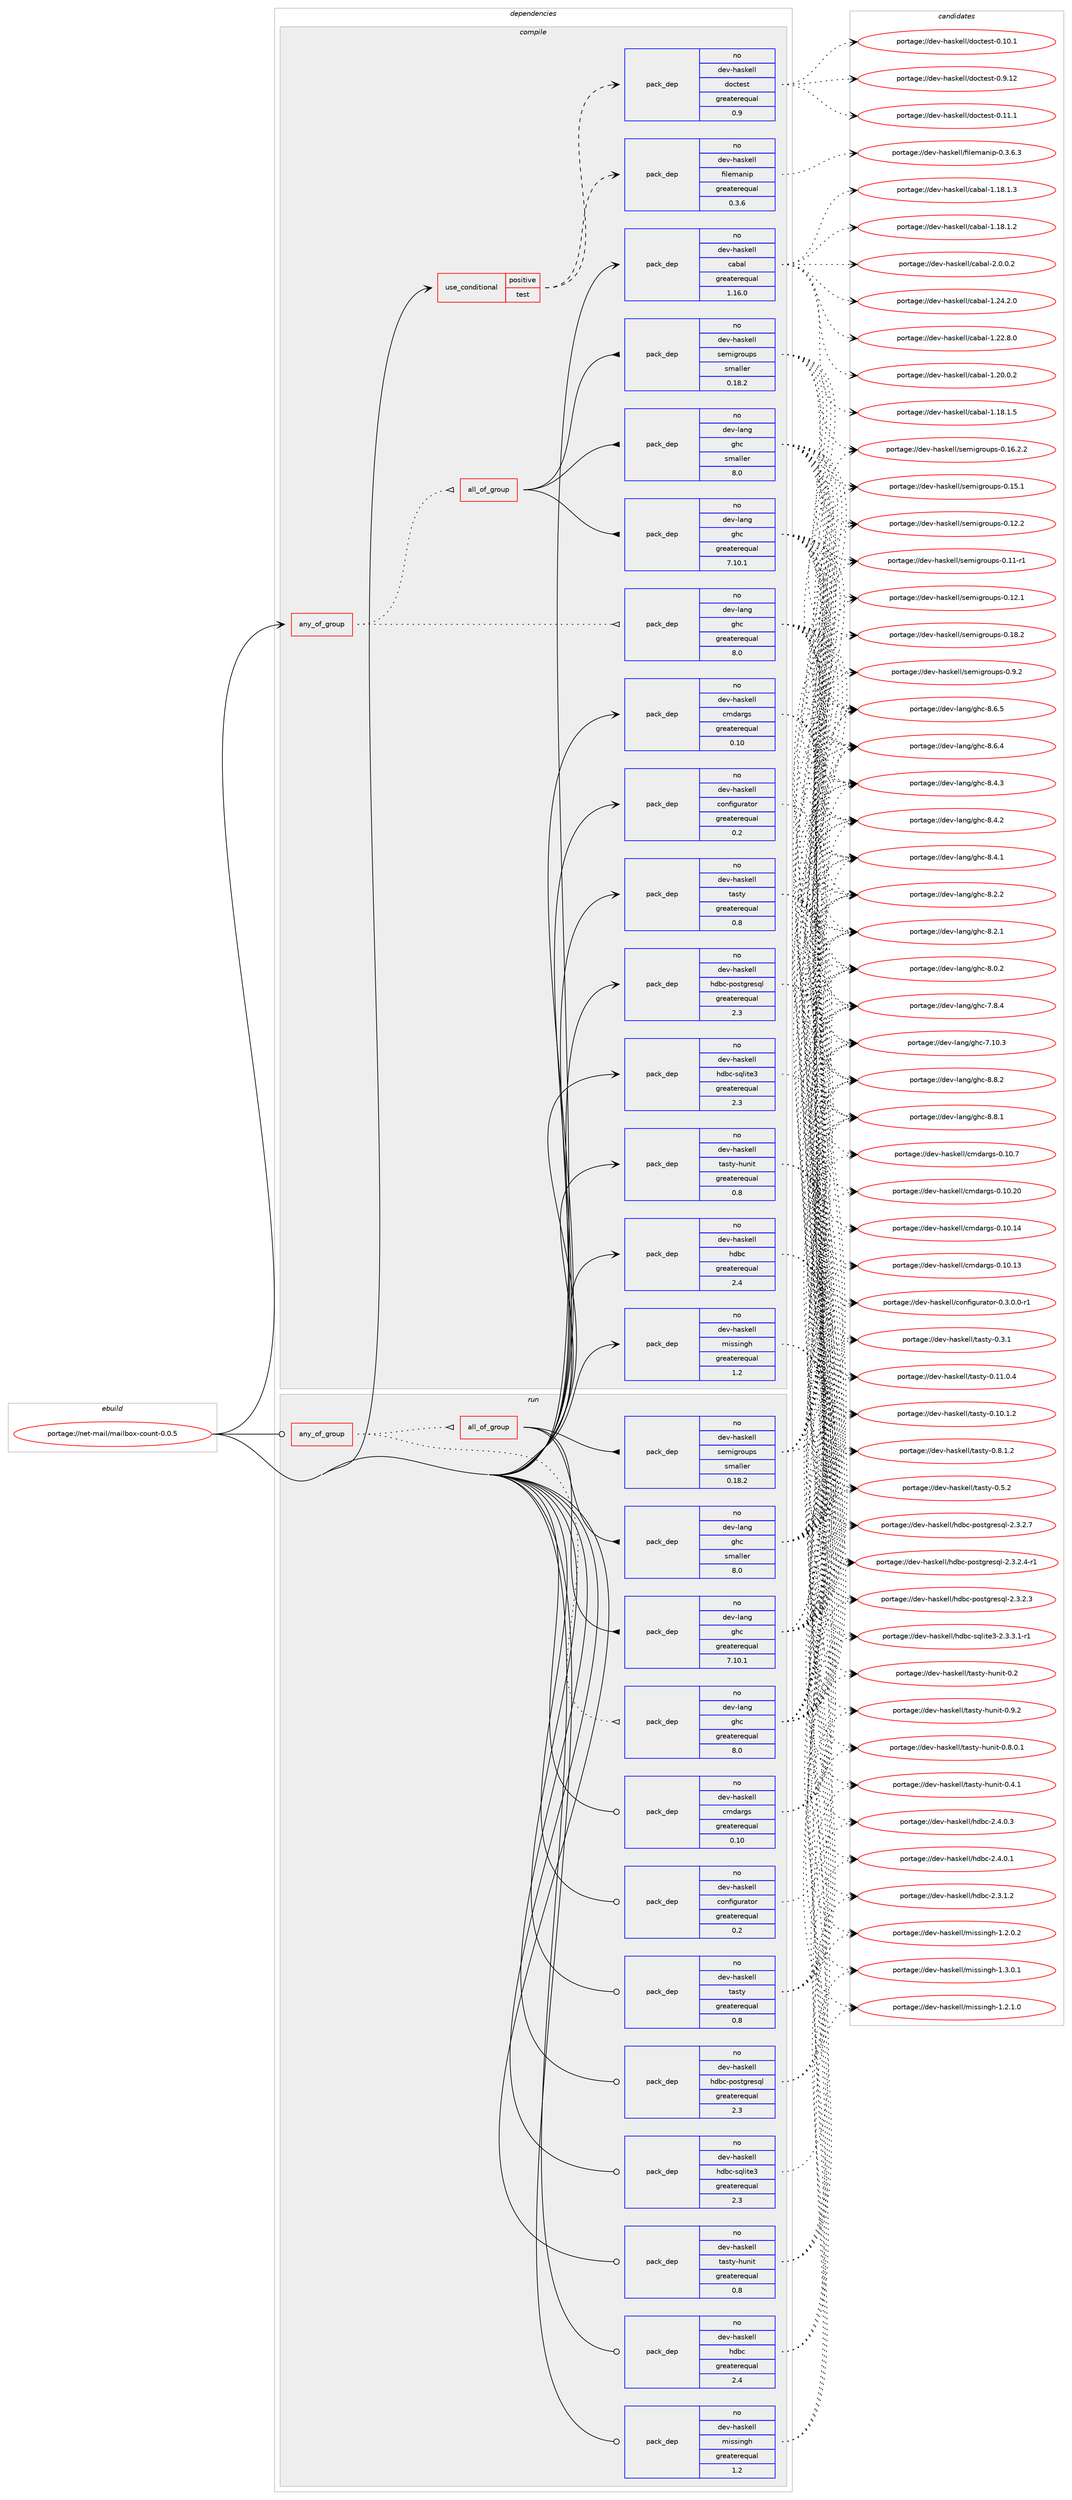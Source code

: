 digraph prolog {

# *************
# Graph options
# *************

newrank=true;
concentrate=true;
compound=true;
graph [rankdir=LR,fontname=Helvetica,fontsize=10,ranksep=1.5];#, ranksep=2.5, nodesep=0.2];
edge  [arrowhead=vee];
node  [fontname=Helvetica,fontsize=10];

# **********
# The ebuild
# **********

subgraph cluster_leftcol {
color=gray;
rank=same;
label=<<i>ebuild</i>>;
id [label="portage://net-mail/mailbox-count-0.0.5", color=red, width=4, href="../net-mail/mailbox-count-0.0.5.svg"];
}

# ****************
# The dependencies
# ****************

subgraph cluster_midcol {
color=gray;
label=<<i>dependencies</i>>;
subgraph cluster_compile {
fillcolor="#eeeeee";
style=filled;
label=<<i>compile</i>>;
subgraph any1525 {
dependency84649 [label=<<TABLE BORDER="0" CELLBORDER="1" CELLSPACING="0" CELLPADDING="4"><TR><TD CELLPADDING="10">any_of_group</TD></TR></TABLE>>, shape=none, color=red];subgraph pack64982 {
dependency84650 [label=<<TABLE BORDER="0" CELLBORDER="1" CELLSPACING="0" CELLPADDING="4" WIDTH="220"><TR><TD ROWSPAN="6" CELLPADDING="30">pack_dep</TD></TR><TR><TD WIDTH="110">no</TD></TR><TR><TD>dev-lang</TD></TR><TR><TD>ghc</TD></TR><TR><TD>greaterequal</TD></TR><TR><TD>8.0</TD></TR></TABLE>>, shape=none, color=blue];
}
dependency84649:e -> dependency84650:w [weight=20,style="dotted",arrowhead="oinv"];
subgraph all76 {
dependency84651 [label=<<TABLE BORDER="0" CELLBORDER="1" CELLSPACING="0" CELLPADDING="4"><TR><TD CELLPADDING="10">all_of_group</TD></TR></TABLE>>, shape=none, color=red];subgraph pack64983 {
dependency84652 [label=<<TABLE BORDER="0" CELLBORDER="1" CELLSPACING="0" CELLPADDING="4" WIDTH="220"><TR><TD ROWSPAN="6" CELLPADDING="30">pack_dep</TD></TR><TR><TD WIDTH="110">no</TD></TR><TR><TD>dev-lang</TD></TR><TR><TD>ghc</TD></TR><TR><TD>greaterequal</TD></TR><TR><TD>7.10.1</TD></TR></TABLE>>, shape=none, color=blue];
}
dependency84651:e -> dependency84652:w [weight=20,style="solid",arrowhead="inv"];
subgraph pack64984 {
dependency84653 [label=<<TABLE BORDER="0" CELLBORDER="1" CELLSPACING="0" CELLPADDING="4" WIDTH="220"><TR><TD ROWSPAN="6" CELLPADDING="30">pack_dep</TD></TR><TR><TD WIDTH="110">no</TD></TR><TR><TD>dev-lang</TD></TR><TR><TD>ghc</TD></TR><TR><TD>smaller</TD></TR><TR><TD>8.0</TD></TR></TABLE>>, shape=none, color=blue];
}
dependency84651:e -> dependency84653:w [weight=20,style="solid",arrowhead="inv"];
subgraph pack64985 {
dependency84654 [label=<<TABLE BORDER="0" CELLBORDER="1" CELLSPACING="0" CELLPADDING="4" WIDTH="220"><TR><TD ROWSPAN="6" CELLPADDING="30">pack_dep</TD></TR><TR><TD WIDTH="110">no</TD></TR><TR><TD>dev-haskell</TD></TR><TR><TD>semigroups</TD></TR><TR><TD>smaller</TD></TR><TR><TD>0.18.2</TD></TR></TABLE>>, shape=none, color=blue];
}
dependency84651:e -> dependency84654:w [weight=20,style="solid",arrowhead="inv"];
}
dependency84649:e -> dependency84651:w [weight=20,style="dotted",arrowhead="oinv"];
}
id:e -> dependency84649:w [weight=20,style="solid",arrowhead="vee"];
subgraph cond18069 {
dependency84655 [label=<<TABLE BORDER="0" CELLBORDER="1" CELLSPACING="0" CELLPADDING="4"><TR><TD ROWSPAN="3" CELLPADDING="10">use_conditional</TD></TR><TR><TD>positive</TD></TR><TR><TD>test</TD></TR></TABLE>>, shape=none, color=red];
subgraph pack64986 {
dependency84656 [label=<<TABLE BORDER="0" CELLBORDER="1" CELLSPACING="0" CELLPADDING="4" WIDTH="220"><TR><TD ROWSPAN="6" CELLPADDING="30">pack_dep</TD></TR><TR><TD WIDTH="110">no</TD></TR><TR><TD>dev-haskell</TD></TR><TR><TD>doctest</TD></TR><TR><TD>greaterequal</TD></TR><TR><TD>0.9</TD></TR></TABLE>>, shape=none, color=blue];
}
dependency84655:e -> dependency84656:w [weight=20,style="dashed",arrowhead="vee"];
subgraph pack64987 {
dependency84657 [label=<<TABLE BORDER="0" CELLBORDER="1" CELLSPACING="0" CELLPADDING="4" WIDTH="220"><TR><TD ROWSPAN="6" CELLPADDING="30">pack_dep</TD></TR><TR><TD WIDTH="110">no</TD></TR><TR><TD>dev-haskell</TD></TR><TR><TD>filemanip</TD></TR><TR><TD>greaterequal</TD></TR><TR><TD>0.3.6</TD></TR></TABLE>>, shape=none, color=blue];
}
dependency84655:e -> dependency84657:w [weight=20,style="dashed",arrowhead="vee"];
}
id:e -> dependency84655:w [weight=20,style="solid",arrowhead="vee"];
subgraph pack64988 {
dependency84658 [label=<<TABLE BORDER="0" CELLBORDER="1" CELLSPACING="0" CELLPADDING="4" WIDTH="220"><TR><TD ROWSPAN="6" CELLPADDING="30">pack_dep</TD></TR><TR><TD WIDTH="110">no</TD></TR><TR><TD>dev-haskell</TD></TR><TR><TD>cabal</TD></TR><TR><TD>greaterequal</TD></TR><TR><TD>1.16.0</TD></TR></TABLE>>, shape=none, color=blue];
}
id:e -> dependency84658:w [weight=20,style="solid",arrowhead="vee"];
subgraph pack64989 {
dependency84659 [label=<<TABLE BORDER="0" CELLBORDER="1" CELLSPACING="0" CELLPADDING="4" WIDTH="220"><TR><TD ROWSPAN="6" CELLPADDING="30">pack_dep</TD></TR><TR><TD WIDTH="110">no</TD></TR><TR><TD>dev-haskell</TD></TR><TR><TD>cmdargs</TD></TR><TR><TD>greaterequal</TD></TR><TR><TD>0.10</TD></TR></TABLE>>, shape=none, color=blue];
}
id:e -> dependency84659:w [weight=20,style="solid",arrowhead="vee"];
subgraph pack64990 {
dependency84660 [label=<<TABLE BORDER="0" CELLBORDER="1" CELLSPACING="0" CELLPADDING="4" WIDTH="220"><TR><TD ROWSPAN="6" CELLPADDING="30">pack_dep</TD></TR><TR><TD WIDTH="110">no</TD></TR><TR><TD>dev-haskell</TD></TR><TR><TD>configurator</TD></TR><TR><TD>greaterequal</TD></TR><TR><TD>0.2</TD></TR></TABLE>>, shape=none, color=blue];
}
id:e -> dependency84660:w [weight=20,style="solid",arrowhead="vee"];
subgraph pack64991 {
dependency84661 [label=<<TABLE BORDER="0" CELLBORDER="1" CELLSPACING="0" CELLPADDING="4" WIDTH="220"><TR><TD ROWSPAN="6" CELLPADDING="30">pack_dep</TD></TR><TR><TD WIDTH="110">no</TD></TR><TR><TD>dev-haskell</TD></TR><TR><TD>hdbc</TD></TR><TR><TD>greaterequal</TD></TR><TR><TD>2.4</TD></TR></TABLE>>, shape=none, color=blue];
}
id:e -> dependency84661:w [weight=20,style="solid",arrowhead="vee"];
subgraph pack64992 {
dependency84662 [label=<<TABLE BORDER="0" CELLBORDER="1" CELLSPACING="0" CELLPADDING="4" WIDTH="220"><TR><TD ROWSPAN="6" CELLPADDING="30">pack_dep</TD></TR><TR><TD WIDTH="110">no</TD></TR><TR><TD>dev-haskell</TD></TR><TR><TD>hdbc-postgresql</TD></TR><TR><TD>greaterequal</TD></TR><TR><TD>2.3</TD></TR></TABLE>>, shape=none, color=blue];
}
id:e -> dependency84662:w [weight=20,style="solid",arrowhead="vee"];
subgraph pack64993 {
dependency84663 [label=<<TABLE BORDER="0" CELLBORDER="1" CELLSPACING="0" CELLPADDING="4" WIDTH="220"><TR><TD ROWSPAN="6" CELLPADDING="30">pack_dep</TD></TR><TR><TD WIDTH="110">no</TD></TR><TR><TD>dev-haskell</TD></TR><TR><TD>hdbc-sqlite3</TD></TR><TR><TD>greaterequal</TD></TR><TR><TD>2.3</TD></TR></TABLE>>, shape=none, color=blue];
}
id:e -> dependency84663:w [weight=20,style="solid",arrowhead="vee"];
subgraph pack64994 {
dependency84664 [label=<<TABLE BORDER="0" CELLBORDER="1" CELLSPACING="0" CELLPADDING="4" WIDTH="220"><TR><TD ROWSPAN="6" CELLPADDING="30">pack_dep</TD></TR><TR><TD WIDTH="110">no</TD></TR><TR><TD>dev-haskell</TD></TR><TR><TD>missingh</TD></TR><TR><TD>greaterequal</TD></TR><TR><TD>1.2</TD></TR></TABLE>>, shape=none, color=blue];
}
id:e -> dependency84664:w [weight=20,style="solid",arrowhead="vee"];
subgraph pack64995 {
dependency84665 [label=<<TABLE BORDER="0" CELLBORDER="1" CELLSPACING="0" CELLPADDING="4" WIDTH="220"><TR><TD ROWSPAN="6" CELLPADDING="30">pack_dep</TD></TR><TR><TD WIDTH="110">no</TD></TR><TR><TD>dev-haskell</TD></TR><TR><TD>tasty</TD></TR><TR><TD>greaterequal</TD></TR><TR><TD>0.8</TD></TR></TABLE>>, shape=none, color=blue];
}
id:e -> dependency84665:w [weight=20,style="solid",arrowhead="vee"];
subgraph pack64996 {
dependency84666 [label=<<TABLE BORDER="0" CELLBORDER="1" CELLSPACING="0" CELLPADDING="4" WIDTH="220"><TR><TD ROWSPAN="6" CELLPADDING="30">pack_dep</TD></TR><TR><TD WIDTH="110">no</TD></TR><TR><TD>dev-haskell</TD></TR><TR><TD>tasty-hunit</TD></TR><TR><TD>greaterequal</TD></TR><TR><TD>0.8</TD></TR></TABLE>>, shape=none, color=blue];
}
id:e -> dependency84666:w [weight=20,style="solid",arrowhead="vee"];
}
subgraph cluster_compileandrun {
fillcolor="#eeeeee";
style=filled;
label=<<i>compile and run</i>>;
}
subgraph cluster_run {
fillcolor="#eeeeee";
style=filled;
label=<<i>run</i>>;
subgraph any1526 {
dependency84667 [label=<<TABLE BORDER="0" CELLBORDER="1" CELLSPACING="0" CELLPADDING="4"><TR><TD CELLPADDING="10">any_of_group</TD></TR></TABLE>>, shape=none, color=red];subgraph pack64997 {
dependency84668 [label=<<TABLE BORDER="0" CELLBORDER="1" CELLSPACING="0" CELLPADDING="4" WIDTH="220"><TR><TD ROWSPAN="6" CELLPADDING="30">pack_dep</TD></TR><TR><TD WIDTH="110">no</TD></TR><TR><TD>dev-lang</TD></TR><TR><TD>ghc</TD></TR><TR><TD>greaterequal</TD></TR><TR><TD>8.0</TD></TR></TABLE>>, shape=none, color=blue];
}
dependency84667:e -> dependency84668:w [weight=20,style="dotted",arrowhead="oinv"];
subgraph all77 {
dependency84669 [label=<<TABLE BORDER="0" CELLBORDER="1" CELLSPACING="0" CELLPADDING="4"><TR><TD CELLPADDING="10">all_of_group</TD></TR></TABLE>>, shape=none, color=red];subgraph pack64998 {
dependency84670 [label=<<TABLE BORDER="0" CELLBORDER="1" CELLSPACING="0" CELLPADDING="4" WIDTH="220"><TR><TD ROWSPAN="6" CELLPADDING="30">pack_dep</TD></TR><TR><TD WIDTH="110">no</TD></TR><TR><TD>dev-lang</TD></TR><TR><TD>ghc</TD></TR><TR><TD>greaterequal</TD></TR><TR><TD>7.10.1</TD></TR></TABLE>>, shape=none, color=blue];
}
dependency84669:e -> dependency84670:w [weight=20,style="solid",arrowhead="inv"];
subgraph pack64999 {
dependency84671 [label=<<TABLE BORDER="0" CELLBORDER="1" CELLSPACING="0" CELLPADDING="4" WIDTH="220"><TR><TD ROWSPAN="6" CELLPADDING="30">pack_dep</TD></TR><TR><TD WIDTH="110">no</TD></TR><TR><TD>dev-lang</TD></TR><TR><TD>ghc</TD></TR><TR><TD>smaller</TD></TR><TR><TD>8.0</TD></TR></TABLE>>, shape=none, color=blue];
}
dependency84669:e -> dependency84671:w [weight=20,style="solid",arrowhead="inv"];
subgraph pack65000 {
dependency84672 [label=<<TABLE BORDER="0" CELLBORDER="1" CELLSPACING="0" CELLPADDING="4" WIDTH="220"><TR><TD ROWSPAN="6" CELLPADDING="30">pack_dep</TD></TR><TR><TD WIDTH="110">no</TD></TR><TR><TD>dev-haskell</TD></TR><TR><TD>semigroups</TD></TR><TR><TD>smaller</TD></TR><TR><TD>0.18.2</TD></TR></TABLE>>, shape=none, color=blue];
}
dependency84669:e -> dependency84672:w [weight=20,style="solid",arrowhead="inv"];
}
dependency84667:e -> dependency84669:w [weight=20,style="dotted",arrowhead="oinv"];
}
id:e -> dependency84667:w [weight=20,style="solid",arrowhead="odot"];
subgraph pack65001 {
dependency84673 [label=<<TABLE BORDER="0" CELLBORDER="1" CELLSPACING="0" CELLPADDING="4" WIDTH="220"><TR><TD ROWSPAN="6" CELLPADDING="30">pack_dep</TD></TR><TR><TD WIDTH="110">no</TD></TR><TR><TD>dev-haskell</TD></TR><TR><TD>cmdargs</TD></TR><TR><TD>greaterequal</TD></TR><TR><TD>0.10</TD></TR></TABLE>>, shape=none, color=blue];
}
id:e -> dependency84673:w [weight=20,style="solid",arrowhead="odot"];
subgraph pack65002 {
dependency84674 [label=<<TABLE BORDER="0" CELLBORDER="1" CELLSPACING="0" CELLPADDING="4" WIDTH="220"><TR><TD ROWSPAN="6" CELLPADDING="30">pack_dep</TD></TR><TR><TD WIDTH="110">no</TD></TR><TR><TD>dev-haskell</TD></TR><TR><TD>configurator</TD></TR><TR><TD>greaterequal</TD></TR><TR><TD>0.2</TD></TR></TABLE>>, shape=none, color=blue];
}
id:e -> dependency84674:w [weight=20,style="solid",arrowhead="odot"];
subgraph pack65003 {
dependency84675 [label=<<TABLE BORDER="0" CELLBORDER="1" CELLSPACING="0" CELLPADDING="4" WIDTH="220"><TR><TD ROWSPAN="6" CELLPADDING="30">pack_dep</TD></TR><TR><TD WIDTH="110">no</TD></TR><TR><TD>dev-haskell</TD></TR><TR><TD>hdbc</TD></TR><TR><TD>greaterequal</TD></TR><TR><TD>2.4</TD></TR></TABLE>>, shape=none, color=blue];
}
id:e -> dependency84675:w [weight=20,style="solid",arrowhead="odot"];
subgraph pack65004 {
dependency84676 [label=<<TABLE BORDER="0" CELLBORDER="1" CELLSPACING="0" CELLPADDING="4" WIDTH="220"><TR><TD ROWSPAN="6" CELLPADDING="30">pack_dep</TD></TR><TR><TD WIDTH="110">no</TD></TR><TR><TD>dev-haskell</TD></TR><TR><TD>hdbc-postgresql</TD></TR><TR><TD>greaterequal</TD></TR><TR><TD>2.3</TD></TR></TABLE>>, shape=none, color=blue];
}
id:e -> dependency84676:w [weight=20,style="solid",arrowhead="odot"];
subgraph pack65005 {
dependency84677 [label=<<TABLE BORDER="0" CELLBORDER="1" CELLSPACING="0" CELLPADDING="4" WIDTH="220"><TR><TD ROWSPAN="6" CELLPADDING="30">pack_dep</TD></TR><TR><TD WIDTH="110">no</TD></TR><TR><TD>dev-haskell</TD></TR><TR><TD>hdbc-sqlite3</TD></TR><TR><TD>greaterequal</TD></TR><TR><TD>2.3</TD></TR></TABLE>>, shape=none, color=blue];
}
id:e -> dependency84677:w [weight=20,style="solid",arrowhead="odot"];
subgraph pack65006 {
dependency84678 [label=<<TABLE BORDER="0" CELLBORDER="1" CELLSPACING="0" CELLPADDING="4" WIDTH="220"><TR><TD ROWSPAN="6" CELLPADDING="30">pack_dep</TD></TR><TR><TD WIDTH="110">no</TD></TR><TR><TD>dev-haskell</TD></TR><TR><TD>missingh</TD></TR><TR><TD>greaterequal</TD></TR><TR><TD>1.2</TD></TR></TABLE>>, shape=none, color=blue];
}
id:e -> dependency84678:w [weight=20,style="solid",arrowhead="odot"];
subgraph pack65007 {
dependency84679 [label=<<TABLE BORDER="0" CELLBORDER="1" CELLSPACING="0" CELLPADDING="4" WIDTH="220"><TR><TD ROWSPAN="6" CELLPADDING="30">pack_dep</TD></TR><TR><TD WIDTH="110">no</TD></TR><TR><TD>dev-haskell</TD></TR><TR><TD>tasty</TD></TR><TR><TD>greaterequal</TD></TR><TR><TD>0.8</TD></TR></TABLE>>, shape=none, color=blue];
}
id:e -> dependency84679:w [weight=20,style="solid",arrowhead="odot"];
subgraph pack65008 {
dependency84680 [label=<<TABLE BORDER="0" CELLBORDER="1" CELLSPACING="0" CELLPADDING="4" WIDTH="220"><TR><TD ROWSPAN="6" CELLPADDING="30">pack_dep</TD></TR><TR><TD WIDTH="110">no</TD></TR><TR><TD>dev-haskell</TD></TR><TR><TD>tasty-hunit</TD></TR><TR><TD>greaterequal</TD></TR><TR><TD>0.8</TD></TR></TABLE>>, shape=none, color=blue];
}
id:e -> dependency84680:w [weight=20,style="solid",arrowhead="odot"];
}
}

# **************
# The candidates
# **************

subgraph cluster_choices {
rank=same;
color=gray;
label=<<i>candidates</i>>;

subgraph choice64982 {
color=black;
nodesep=1;
choice10010111845108971101034710310499455646564650 [label="portage://dev-lang/ghc-8.8.2", color=red, width=4,href="../dev-lang/ghc-8.8.2.svg"];
choice10010111845108971101034710310499455646564649 [label="portage://dev-lang/ghc-8.8.1", color=red, width=4,href="../dev-lang/ghc-8.8.1.svg"];
choice10010111845108971101034710310499455646544653 [label="portage://dev-lang/ghc-8.6.5", color=red, width=4,href="../dev-lang/ghc-8.6.5.svg"];
choice10010111845108971101034710310499455646544652 [label="portage://dev-lang/ghc-8.6.4", color=red, width=4,href="../dev-lang/ghc-8.6.4.svg"];
choice10010111845108971101034710310499455646524651 [label="portage://dev-lang/ghc-8.4.3", color=red, width=4,href="../dev-lang/ghc-8.4.3.svg"];
choice10010111845108971101034710310499455646524650 [label="portage://dev-lang/ghc-8.4.2", color=red, width=4,href="../dev-lang/ghc-8.4.2.svg"];
choice10010111845108971101034710310499455646524649 [label="portage://dev-lang/ghc-8.4.1", color=red, width=4,href="../dev-lang/ghc-8.4.1.svg"];
choice10010111845108971101034710310499455646504650 [label="portage://dev-lang/ghc-8.2.2", color=red, width=4,href="../dev-lang/ghc-8.2.2.svg"];
choice10010111845108971101034710310499455646504649 [label="portage://dev-lang/ghc-8.2.1", color=red, width=4,href="../dev-lang/ghc-8.2.1.svg"];
choice10010111845108971101034710310499455646484650 [label="portage://dev-lang/ghc-8.0.2", color=red, width=4,href="../dev-lang/ghc-8.0.2.svg"];
choice10010111845108971101034710310499455546564652 [label="portage://dev-lang/ghc-7.8.4", color=red, width=4,href="../dev-lang/ghc-7.8.4.svg"];
choice1001011184510897110103471031049945554649484651 [label="portage://dev-lang/ghc-7.10.3", color=red, width=4,href="../dev-lang/ghc-7.10.3.svg"];
dependency84650:e -> choice10010111845108971101034710310499455646564650:w [style=dotted,weight="100"];
dependency84650:e -> choice10010111845108971101034710310499455646564649:w [style=dotted,weight="100"];
dependency84650:e -> choice10010111845108971101034710310499455646544653:w [style=dotted,weight="100"];
dependency84650:e -> choice10010111845108971101034710310499455646544652:w [style=dotted,weight="100"];
dependency84650:e -> choice10010111845108971101034710310499455646524651:w [style=dotted,weight="100"];
dependency84650:e -> choice10010111845108971101034710310499455646524650:w [style=dotted,weight="100"];
dependency84650:e -> choice10010111845108971101034710310499455646524649:w [style=dotted,weight="100"];
dependency84650:e -> choice10010111845108971101034710310499455646504650:w [style=dotted,weight="100"];
dependency84650:e -> choice10010111845108971101034710310499455646504649:w [style=dotted,weight="100"];
dependency84650:e -> choice10010111845108971101034710310499455646484650:w [style=dotted,weight="100"];
dependency84650:e -> choice10010111845108971101034710310499455546564652:w [style=dotted,weight="100"];
dependency84650:e -> choice1001011184510897110103471031049945554649484651:w [style=dotted,weight="100"];
}
subgraph choice64983 {
color=black;
nodesep=1;
choice10010111845108971101034710310499455646564650 [label="portage://dev-lang/ghc-8.8.2", color=red, width=4,href="../dev-lang/ghc-8.8.2.svg"];
choice10010111845108971101034710310499455646564649 [label="portage://dev-lang/ghc-8.8.1", color=red, width=4,href="../dev-lang/ghc-8.8.1.svg"];
choice10010111845108971101034710310499455646544653 [label="portage://dev-lang/ghc-8.6.5", color=red, width=4,href="../dev-lang/ghc-8.6.5.svg"];
choice10010111845108971101034710310499455646544652 [label="portage://dev-lang/ghc-8.6.4", color=red, width=4,href="../dev-lang/ghc-8.6.4.svg"];
choice10010111845108971101034710310499455646524651 [label="portage://dev-lang/ghc-8.4.3", color=red, width=4,href="../dev-lang/ghc-8.4.3.svg"];
choice10010111845108971101034710310499455646524650 [label="portage://dev-lang/ghc-8.4.2", color=red, width=4,href="../dev-lang/ghc-8.4.2.svg"];
choice10010111845108971101034710310499455646524649 [label="portage://dev-lang/ghc-8.4.1", color=red, width=4,href="../dev-lang/ghc-8.4.1.svg"];
choice10010111845108971101034710310499455646504650 [label="portage://dev-lang/ghc-8.2.2", color=red, width=4,href="../dev-lang/ghc-8.2.2.svg"];
choice10010111845108971101034710310499455646504649 [label="portage://dev-lang/ghc-8.2.1", color=red, width=4,href="../dev-lang/ghc-8.2.1.svg"];
choice10010111845108971101034710310499455646484650 [label="portage://dev-lang/ghc-8.0.2", color=red, width=4,href="../dev-lang/ghc-8.0.2.svg"];
choice10010111845108971101034710310499455546564652 [label="portage://dev-lang/ghc-7.8.4", color=red, width=4,href="../dev-lang/ghc-7.8.4.svg"];
choice1001011184510897110103471031049945554649484651 [label="portage://dev-lang/ghc-7.10.3", color=red, width=4,href="../dev-lang/ghc-7.10.3.svg"];
dependency84652:e -> choice10010111845108971101034710310499455646564650:w [style=dotted,weight="100"];
dependency84652:e -> choice10010111845108971101034710310499455646564649:w [style=dotted,weight="100"];
dependency84652:e -> choice10010111845108971101034710310499455646544653:w [style=dotted,weight="100"];
dependency84652:e -> choice10010111845108971101034710310499455646544652:w [style=dotted,weight="100"];
dependency84652:e -> choice10010111845108971101034710310499455646524651:w [style=dotted,weight="100"];
dependency84652:e -> choice10010111845108971101034710310499455646524650:w [style=dotted,weight="100"];
dependency84652:e -> choice10010111845108971101034710310499455646524649:w [style=dotted,weight="100"];
dependency84652:e -> choice10010111845108971101034710310499455646504650:w [style=dotted,weight="100"];
dependency84652:e -> choice10010111845108971101034710310499455646504649:w [style=dotted,weight="100"];
dependency84652:e -> choice10010111845108971101034710310499455646484650:w [style=dotted,weight="100"];
dependency84652:e -> choice10010111845108971101034710310499455546564652:w [style=dotted,weight="100"];
dependency84652:e -> choice1001011184510897110103471031049945554649484651:w [style=dotted,weight="100"];
}
subgraph choice64984 {
color=black;
nodesep=1;
choice10010111845108971101034710310499455646564650 [label="portage://dev-lang/ghc-8.8.2", color=red, width=4,href="../dev-lang/ghc-8.8.2.svg"];
choice10010111845108971101034710310499455646564649 [label="portage://dev-lang/ghc-8.8.1", color=red, width=4,href="../dev-lang/ghc-8.8.1.svg"];
choice10010111845108971101034710310499455646544653 [label="portage://dev-lang/ghc-8.6.5", color=red, width=4,href="../dev-lang/ghc-8.6.5.svg"];
choice10010111845108971101034710310499455646544652 [label="portage://dev-lang/ghc-8.6.4", color=red, width=4,href="../dev-lang/ghc-8.6.4.svg"];
choice10010111845108971101034710310499455646524651 [label="portage://dev-lang/ghc-8.4.3", color=red, width=4,href="../dev-lang/ghc-8.4.3.svg"];
choice10010111845108971101034710310499455646524650 [label="portage://dev-lang/ghc-8.4.2", color=red, width=4,href="../dev-lang/ghc-8.4.2.svg"];
choice10010111845108971101034710310499455646524649 [label="portage://dev-lang/ghc-8.4.1", color=red, width=4,href="../dev-lang/ghc-8.4.1.svg"];
choice10010111845108971101034710310499455646504650 [label="portage://dev-lang/ghc-8.2.2", color=red, width=4,href="../dev-lang/ghc-8.2.2.svg"];
choice10010111845108971101034710310499455646504649 [label="portage://dev-lang/ghc-8.2.1", color=red, width=4,href="../dev-lang/ghc-8.2.1.svg"];
choice10010111845108971101034710310499455646484650 [label="portage://dev-lang/ghc-8.0.2", color=red, width=4,href="../dev-lang/ghc-8.0.2.svg"];
choice10010111845108971101034710310499455546564652 [label="portage://dev-lang/ghc-7.8.4", color=red, width=4,href="../dev-lang/ghc-7.8.4.svg"];
choice1001011184510897110103471031049945554649484651 [label="portage://dev-lang/ghc-7.10.3", color=red, width=4,href="../dev-lang/ghc-7.10.3.svg"];
dependency84653:e -> choice10010111845108971101034710310499455646564650:w [style=dotted,weight="100"];
dependency84653:e -> choice10010111845108971101034710310499455646564649:w [style=dotted,weight="100"];
dependency84653:e -> choice10010111845108971101034710310499455646544653:w [style=dotted,weight="100"];
dependency84653:e -> choice10010111845108971101034710310499455646544652:w [style=dotted,weight="100"];
dependency84653:e -> choice10010111845108971101034710310499455646524651:w [style=dotted,weight="100"];
dependency84653:e -> choice10010111845108971101034710310499455646524650:w [style=dotted,weight="100"];
dependency84653:e -> choice10010111845108971101034710310499455646524649:w [style=dotted,weight="100"];
dependency84653:e -> choice10010111845108971101034710310499455646504650:w [style=dotted,weight="100"];
dependency84653:e -> choice10010111845108971101034710310499455646504649:w [style=dotted,weight="100"];
dependency84653:e -> choice10010111845108971101034710310499455646484650:w [style=dotted,weight="100"];
dependency84653:e -> choice10010111845108971101034710310499455546564652:w [style=dotted,weight="100"];
dependency84653:e -> choice1001011184510897110103471031049945554649484651:w [style=dotted,weight="100"];
}
subgraph choice64985 {
color=black;
nodesep=1;
choice100101118451049711510710110810847115101109105103114111117112115454846574650 [label="portage://dev-haskell/semigroups-0.9.2", color=red, width=4,href="../dev-haskell/semigroups-0.9.2.svg"];
choice10010111845104971151071011081084711510110910510311411111711211545484649564650 [label="portage://dev-haskell/semigroups-0.18.2", color=red, width=4,href="../dev-haskell/semigroups-0.18.2.svg"];
choice100101118451049711510710110810847115101109105103114111117112115454846495446504650 [label="portage://dev-haskell/semigroups-0.16.2.2", color=red, width=4,href="../dev-haskell/semigroups-0.16.2.2.svg"];
choice10010111845104971151071011081084711510110910510311411111711211545484649534649 [label="portage://dev-haskell/semigroups-0.15.1", color=red, width=4,href="../dev-haskell/semigroups-0.15.1.svg"];
choice10010111845104971151071011081084711510110910510311411111711211545484649504650 [label="portage://dev-haskell/semigroups-0.12.2", color=red, width=4,href="../dev-haskell/semigroups-0.12.2.svg"];
choice10010111845104971151071011081084711510110910510311411111711211545484649504649 [label="portage://dev-haskell/semigroups-0.12.1", color=red, width=4,href="../dev-haskell/semigroups-0.12.1.svg"];
choice10010111845104971151071011081084711510110910510311411111711211545484649494511449 [label="portage://dev-haskell/semigroups-0.11-r1", color=red, width=4,href="../dev-haskell/semigroups-0.11-r1.svg"];
dependency84654:e -> choice100101118451049711510710110810847115101109105103114111117112115454846574650:w [style=dotted,weight="100"];
dependency84654:e -> choice10010111845104971151071011081084711510110910510311411111711211545484649564650:w [style=dotted,weight="100"];
dependency84654:e -> choice100101118451049711510710110810847115101109105103114111117112115454846495446504650:w [style=dotted,weight="100"];
dependency84654:e -> choice10010111845104971151071011081084711510110910510311411111711211545484649534649:w [style=dotted,weight="100"];
dependency84654:e -> choice10010111845104971151071011081084711510110910510311411111711211545484649504650:w [style=dotted,weight="100"];
dependency84654:e -> choice10010111845104971151071011081084711510110910510311411111711211545484649504649:w [style=dotted,weight="100"];
dependency84654:e -> choice10010111845104971151071011081084711510110910510311411111711211545484649494511449:w [style=dotted,weight="100"];
}
subgraph choice64986 {
color=black;
nodesep=1;
choice1001011184510497115107101108108471001119911610111511645484657464950 [label="portage://dev-haskell/doctest-0.9.12", color=red, width=4,href="../dev-haskell/doctest-0.9.12.svg"];
choice1001011184510497115107101108108471001119911610111511645484649494649 [label="portage://dev-haskell/doctest-0.11.1", color=red, width=4,href="../dev-haskell/doctest-0.11.1.svg"];
choice1001011184510497115107101108108471001119911610111511645484649484649 [label="portage://dev-haskell/doctest-0.10.1", color=red, width=4,href="../dev-haskell/doctest-0.10.1.svg"];
dependency84656:e -> choice1001011184510497115107101108108471001119911610111511645484657464950:w [style=dotted,weight="100"];
dependency84656:e -> choice1001011184510497115107101108108471001119911610111511645484649494649:w [style=dotted,weight="100"];
dependency84656:e -> choice1001011184510497115107101108108471001119911610111511645484649484649:w [style=dotted,weight="100"];
}
subgraph choice64987 {
color=black;
nodesep=1;
choice100101118451049711510710110810847102105108101109971101051124548465146544651 [label="portage://dev-haskell/filemanip-0.3.6.3", color=red, width=4,href="../dev-haskell/filemanip-0.3.6.3.svg"];
dependency84657:e -> choice100101118451049711510710110810847102105108101109971101051124548465146544651:w [style=dotted,weight="100"];
}
subgraph choice64988 {
color=black;
nodesep=1;
choice100101118451049711510710110810847999798971084550464846484650 [label="portage://dev-haskell/cabal-2.0.0.2", color=red, width=4,href="../dev-haskell/cabal-2.0.0.2.svg"];
choice10010111845104971151071011081084799979897108454946505246504648 [label="portage://dev-haskell/cabal-1.24.2.0", color=red, width=4,href="../dev-haskell/cabal-1.24.2.0.svg"];
choice10010111845104971151071011081084799979897108454946505046564648 [label="portage://dev-haskell/cabal-1.22.8.0", color=red, width=4,href="../dev-haskell/cabal-1.22.8.0.svg"];
choice10010111845104971151071011081084799979897108454946504846484650 [label="portage://dev-haskell/cabal-1.20.0.2", color=red, width=4,href="../dev-haskell/cabal-1.20.0.2.svg"];
choice10010111845104971151071011081084799979897108454946495646494653 [label="portage://dev-haskell/cabal-1.18.1.5", color=red, width=4,href="../dev-haskell/cabal-1.18.1.5.svg"];
choice10010111845104971151071011081084799979897108454946495646494651 [label="portage://dev-haskell/cabal-1.18.1.3", color=red, width=4,href="../dev-haskell/cabal-1.18.1.3.svg"];
choice10010111845104971151071011081084799979897108454946495646494650 [label="portage://dev-haskell/cabal-1.18.1.2", color=red, width=4,href="../dev-haskell/cabal-1.18.1.2.svg"];
dependency84658:e -> choice100101118451049711510710110810847999798971084550464846484650:w [style=dotted,weight="100"];
dependency84658:e -> choice10010111845104971151071011081084799979897108454946505246504648:w [style=dotted,weight="100"];
dependency84658:e -> choice10010111845104971151071011081084799979897108454946505046564648:w [style=dotted,weight="100"];
dependency84658:e -> choice10010111845104971151071011081084799979897108454946504846484650:w [style=dotted,weight="100"];
dependency84658:e -> choice10010111845104971151071011081084799979897108454946495646494653:w [style=dotted,weight="100"];
dependency84658:e -> choice10010111845104971151071011081084799979897108454946495646494651:w [style=dotted,weight="100"];
dependency84658:e -> choice10010111845104971151071011081084799979897108454946495646494650:w [style=dotted,weight="100"];
}
subgraph choice64989 {
color=black;
nodesep=1;
choice100101118451049711510710110810847991091009711410311545484649484655 [label="portage://dev-haskell/cmdargs-0.10.7", color=red, width=4,href="../dev-haskell/cmdargs-0.10.7.svg"];
choice10010111845104971151071011081084799109100971141031154548464948465048 [label="portage://dev-haskell/cmdargs-0.10.20", color=red, width=4,href="../dev-haskell/cmdargs-0.10.20.svg"];
choice10010111845104971151071011081084799109100971141031154548464948464952 [label="portage://dev-haskell/cmdargs-0.10.14", color=red, width=4,href="../dev-haskell/cmdargs-0.10.14.svg"];
choice10010111845104971151071011081084799109100971141031154548464948464951 [label="portage://dev-haskell/cmdargs-0.10.13", color=red, width=4,href="../dev-haskell/cmdargs-0.10.13.svg"];
dependency84659:e -> choice100101118451049711510710110810847991091009711410311545484649484655:w [style=dotted,weight="100"];
dependency84659:e -> choice10010111845104971151071011081084799109100971141031154548464948465048:w [style=dotted,weight="100"];
dependency84659:e -> choice10010111845104971151071011081084799109100971141031154548464948464952:w [style=dotted,weight="100"];
dependency84659:e -> choice10010111845104971151071011081084799109100971141031154548464948464951:w [style=dotted,weight="100"];
}
subgraph choice64990 {
color=black;
nodesep=1;
choice100101118451049711510710110810847991111101021051031171149711611111445484651464846484511449 [label="portage://dev-haskell/configurator-0.3.0.0-r1", color=red, width=4,href="../dev-haskell/configurator-0.3.0.0-r1.svg"];
dependency84660:e -> choice100101118451049711510710110810847991111101021051031171149711611111445484651464846484511449:w [style=dotted,weight="100"];
}
subgraph choice64991 {
color=black;
nodesep=1;
choice10010111845104971151071011081084710410098994550465246484651 [label="portage://dev-haskell/hdbc-2.4.0.3", color=red, width=4,href="../dev-haskell/hdbc-2.4.0.3.svg"];
choice10010111845104971151071011081084710410098994550465246484649 [label="portage://dev-haskell/hdbc-2.4.0.1", color=red, width=4,href="../dev-haskell/hdbc-2.4.0.1.svg"];
choice10010111845104971151071011081084710410098994550465146494650 [label="portage://dev-haskell/hdbc-2.3.1.2", color=red, width=4,href="../dev-haskell/hdbc-2.3.1.2.svg"];
dependency84661:e -> choice10010111845104971151071011081084710410098994550465246484651:w [style=dotted,weight="100"];
dependency84661:e -> choice10010111845104971151071011081084710410098994550465246484649:w [style=dotted,weight="100"];
dependency84661:e -> choice10010111845104971151071011081084710410098994550465146494650:w [style=dotted,weight="100"];
}
subgraph choice64992 {
color=black;
nodesep=1;
choice1001011184510497115107101108108471041009899451121111151161031141011151131084550465146504655 [label="portage://dev-haskell/hdbc-postgresql-2.3.2.7", color=red, width=4,href="../dev-haskell/hdbc-postgresql-2.3.2.7.svg"];
choice10010111845104971151071011081084710410098994511211111511610311410111511310845504651465046524511449 [label="portage://dev-haskell/hdbc-postgresql-2.3.2.4-r1", color=red, width=4,href="../dev-haskell/hdbc-postgresql-2.3.2.4-r1.svg"];
choice1001011184510497115107101108108471041009899451121111151161031141011151131084550465146504651 [label="portage://dev-haskell/hdbc-postgresql-2.3.2.3", color=red, width=4,href="../dev-haskell/hdbc-postgresql-2.3.2.3.svg"];
dependency84662:e -> choice1001011184510497115107101108108471041009899451121111151161031141011151131084550465146504655:w [style=dotted,weight="100"];
dependency84662:e -> choice10010111845104971151071011081084710410098994511211111511610311410111511310845504651465046524511449:w [style=dotted,weight="100"];
dependency84662:e -> choice1001011184510497115107101108108471041009899451121111151161031141011151131084550465146504651:w [style=dotted,weight="100"];
}
subgraph choice64993 {
color=black;
nodesep=1;
choice1001011184510497115107101108108471041009899451151131081051161015145504651465146494511449 [label="portage://dev-haskell/hdbc-sqlite3-2.3.3.1-r1", color=red, width=4,href="../dev-haskell/hdbc-sqlite3-2.3.3.1-r1.svg"];
dependency84663:e -> choice1001011184510497115107101108108471041009899451151131081051161015145504651465146494511449:w [style=dotted,weight="100"];
}
subgraph choice64994 {
color=black;
nodesep=1;
choice1001011184510497115107101108108471091051151151051101031044549465146484649 [label="portage://dev-haskell/missingh-1.3.0.1", color=red, width=4,href="../dev-haskell/missingh-1.3.0.1.svg"];
choice1001011184510497115107101108108471091051151151051101031044549465046494648 [label="portage://dev-haskell/missingh-1.2.1.0", color=red, width=4,href="../dev-haskell/missingh-1.2.1.0.svg"];
choice1001011184510497115107101108108471091051151151051101031044549465046484650 [label="portage://dev-haskell/missingh-1.2.0.2", color=red, width=4,href="../dev-haskell/missingh-1.2.0.2.svg"];
dependency84664:e -> choice1001011184510497115107101108108471091051151151051101031044549465146484649:w [style=dotted,weight="100"];
dependency84664:e -> choice1001011184510497115107101108108471091051151151051101031044549465046494648:w [style=dotted,weight="100"];
dependency84664:e -> choice1001011184510497115107101108108471091051151151051101031044549465046484650:w [style=dotted,weight="100"];
}
subgraph choice64995 {
color=black;
nodesep=1;
choice100101118451049711510710110810847116971151161214548465646494650 [label="portage://dev-haskell/tasty-0.8.1.2", color=red, width=4,href="../dev-haskell/tasty-0.8.1.2.svg"];
choice10010111845104971151071011081084711697115116121454846534650 [label="portage://dev-haskell/tasty-0.5.2", color=red, width=4,href="../dev-haskell/tasty-0.5.2.svg"];
choice10010111845104971151071011081084711697115116121454846514649 [label="portage://dev-haskell/tasty-0.3.1", color=red, width=4,href="../dev-haskell/tasty-0.3.1.svg"];
choice10010111845104971151071011081084711697115116121454846494946484652 [label="portage://dev-haskell/tasty-0.11.0.4", color=red, width=4,href="../dev-haskell/tasty-0.11.0.4.svg"];
choice10010111845104971151071011081084711697115116121454846494846494650 [label="portage://dev-haskell/tasty-0.10.1.2", color=red, width=4,href="../dev-haskell/tasty-0.10.1.2.svg"];
dependency84665:e -> choice100101118451049711510710110810847116971151161214548465646494650:w [style=dotted,weight="100"];
dependency84665:e -> choice10010111845104971151071011081084711697115116121454846534650:w [style=dotted,weight="100"];
dependency84665:e -> choice10010111845104971151071011081084711697115116121454846514649:w [style=dotted,weight="100"];
dependency84665:e -> choice10010111845104971151071011081084711697115116121454846494946484652:w [style=dotted,weight="100"];
dependency84665:e -> choice10010111845104971151071011081084711697115116121454846494846494650:w [style=dotted,weight="100"];
}
subgraph choice64996 {
color=black;
nodesep=1;
choice1001011184510497115107101108108471169711511612145104117110105116454846574650 [label="portage://dev-haskell/tasty-hunit-0.9.2", color=red, width=4,href="../dev-haskell/tasty-hunit-0.9.2.svg"];
choice10010111845104971151071011081084711697115116121451041171101051164548465646484649 [label="portage://dev-haskell/tasty-hunit-0.8.0.1", color=red, width=4,href="../dev-haskell/tasty-hunit-0.8.0.1.svg"];
choice1001011184510497115107101108108471169711511612145104117110105116454846524649 [label="portage://dev-haskell/tasty-hunit-0.4.1", color=red, width=4,href="../dev-haskell/tasty-hunit-0.4.1.svg"];
choice100101118451049711510710110810847116971151161214510411711010511645484650 [label="portage://dev-haskell/tasty-hunit-0.2", color=red, width=4,href="../dev-haskell/tasty-hunit-0.2.svg"];
dependency84666:e -> choice1001011184510497115107101108108471169711511612145104117110105116454846574650:w [style=dotted,weight="100"];
dependency84666:e -> choice10010111845104971151071011081084711697115116121451041171101051164548465646484649:w [style=dotted,weight="100"];
dependency84666:e -> choice1001011184510497115107101108108471169711511612145104117110105116454846524649:w [style=dotted,weight="100"];
dependency84666:e -> choice100101118451049711510710110810847116971151161214510411711010511645484650:w [style=dotted,weight="100"];
}
subgraph choice64997 {
color=black;
nodesep=1;
choice10010111845108971101034710310499455646564650 [label="portage://dev-lang/ghc-8.8.2", color=red, width=4,href="../dev-lang/ghc-8.8.2.svg"];
choice10010111845108971101034710310499455646564649 [label="portage://dev-lang/ghc-8.8.1", color=red, width=4,href="../dev-lang/ghc-8.8.1.svg"];
choice10010111845108971101034710310499455646544653 [label="portage://dev-lang/ghc-8.6.5", color=red, width=4,href="../dev-lang/ghc-8.6.5.svg"];
choice10010111845108971101034710310499455646544652 [label="portage://dev-lang/ghc-8.6.4", color=red, width=4,href="../dev-lang/ghc-8.6.4.svg"];
choice10010111845108971101034710310499455646524651 [label="portage://dev-lang/ghc-8.4.3", color=red, width=4,href="../dev-lang/ghc-8.4.3.svg"];
choice10010111845108971101034710310499455646524650 [label="portage://dev-lang/ghc-8.4.2", color=red, width=4,href="../dev-lang/ghc-8.4.2.svg"];
choice10010111845108971101034710310499455646524649 [label="portage://dev-lang/ghc-8.4.1", color=red, width=4,href="../dev-lang/ghc-8.4.1.svg"];
choice10010111845108971101034710310499455646504650 [label="portage://dev-lang/ghc-8.2.2", color=red, width=4,href="../dev-lang/ghc-8.2.2.svg"];
choice10010111845108971101034710310499455646504649 [label="portage://dev-lang/ghc-8.2.1", color=red, width=4,href="../dev-lang/ghc-8.2.1.svg"];
choice10010111845108971101034710310499455646484650 [label="portage://dev-lang/ghc-8.0.2", color=red, width=4,href="../dev-lang/ghc-8.0.2.svg"];
choice10010111845108971101034710310499455546564652 [label="portage://dev-lang/ghc-7.8.4", color=red, width=4,href="../dev-lang/ghc-7.8.4.svg"];
choice1001011184510897110103471031049945554649484651 [label="portage://dev-lang/ghc-7.10.3", color=red, width=4,href="../dev-lang/ghc-7.10.3.svg"];
dependency84668:e -> choice10010111845108971101034710310499455646564650:w [style=dotted,weight="100"];
dependency84668:e -> choice10010111845108971101034710310499455646564649:w [style=dotted,weight="100"];
dependency84668:e -> choice10010111845108971101034710310499455646544653:w [style=dotted,weight="100"];
dependency84668:e -> choice10010111845108971101034710310499455646544652:w [style=dotted,weight="100"];
dependency84668:e -> choice10010111845108971101034710310499455646524651:w [style=dotted,weight="100"];
dependency84668:e -> choice10010111845108971101034710310499455646524650:w [style=dotted,weight="100"];
dependency84668:e -> choice10010111845108971101034710310499455646524649:w [style=dotted,weight="100"];
dependency84668:e -> choice10010111845108971101034710310499455646504650:w [style=dotted,weight="100"];
dependency84668:e -> choice10010111845108971101034710310499455646504649:w [style=dotted,weight="100"];
dependency84668:e -> choice10010111845108971101034710310499455646484650:w [style=dotted,weight="100"];
dependency84668:e -> choice10010111845108971101034710310499455546564652:w [style=dotted,weight="100"];
dependency84668:e -> choice1001011184510897110103471031049945554649484651:w [style=dotted,weight="100"];
}
subgraph choice64998 {
color=black;
nodesep=1;
choice10010111845108971101034710310499455646564650 [label="portage://dev-lang/ghc-8.8.2", color=red, width=4,href="../dev-lang/ghc-8.8.2.svg"];
choice10010111845108971101034710310499455646564649 [label="portage://dev-lang/ghc-8.8.1", color=red, width=4,href="../dev-lang/ghc-8.8.1.svg"];
choice10010111845108971101034710310499455646544653 [label="portage://dev-lang/ghc-8.6.5", color=red, width=4,href="../dev-lang/ghc-8.6.5.svg"];
choice10010111845108971101034710310499455646544652 [label="portage://dev-lang/ghc-8.6.4", color=red, width=4,href="../dev-lang/ghc-8.6.4.svg"];
choice10010111845108971101034710310499455646524651 [label="portage://dev-lang/ghc-8.4.3", color=red, width=4,href="../dev-lang/ghc-8.4.3.svg"];
choice10010111845108971101034710310499455646524650 [label="portage://dev-lang/ghc-8.4.2", color=red, width=4,href="../dev-lang/ghc-8.4.2.svg"];
choice10010111845108971101034710310499455646524649 [label="portage://dev-lang/ghc-8.4.1", color=red, width=4,href="../dev-lang/ghc-8.4.1.svg"];
choice10010111845108971101034710310499455646504650 [label="portage://dev-lang/ghc-8.2.2", color=red, width=4,href="../dev-lang/ghc-8.2.2.svg"];
choice10010111845108971101034710310499455646504649 [label="portage://dev-lang/ghc-8.2.1", color=red, width=4,href="../dev-lang/ghc-8.2.1.svg"];
choice10010111845108971101034710310499455646484650 [label="portage://dev-lang/ghc-8.0.2", color=red, width=4,href="../dev-lang/ghc-8.0.2.svg"];
choice10010111845108971101034710310499455546564652 [label="portage://dev-lang/ghc-7.8.4", color=red, width=4,href="../dev-lang/ghc-7.8.4.svg"];
choice1001011184510897110103471031049945554649484651 [label="portage://dev-lang/ghc-7.10.3", color=red, width=4,href="../dev-lang/ghc-7.10.3.svg"];
dependency84670:e -> choice10010111845108971101034710310499455646564650:w [style=dotted,weight="100"];
dependency84670:e -> choice10010111845108971101034710310499455646564649:w [style=dotted,weight="100"];
dependency84670:e -> choice10010111845108971101034710310499455646544653:w [style=dotted,weight="100"];
dependency84670:e -> choice10010111845108971101034710310499455646544652:w [style=dotted,weight="100"];
dependency84670:e -> choice10010111845108971101034710310499455646524651:w [style=dotted,weight="100"];
dependency84670:e -> choice10010111845108971101034710310499455646524650:w [style=dotted,weight="100"];
dependency84670:e -> choice10010111845108971101034710310499455646524649:w [style=dotted,weight="100"];
dependency84670:e -> choice10010111845108971101034710310499455646504650:w [style=dotted,weight="100"];
dependency84670:e -> choice10010111845108971101034710310499455646504649:w [style=dotted,weight="100"];
dependency84670:e -> choice10010111845108971101034710310499455646484650:w [style=dotted,weight="100"];
dependency84670:e -> choice10010111845108971101034710310499455546564652:w [style=dotted,weight="100"];
dependency84670:e -> choice1001011184510897110103471031049945554649484651:w [style=dotted,weight="100"];
}
subgraph choice64999 {
color=black;
nodesep=1;
choice10010111845108971101034710310499455646564650 [label="portage://dev-lang/ghc-8.8.2", color=red, width=4,href="../dev-lang/ghc-8.8.2.svg"];
choice10010111845108971101034710310499455646564649 [label="portage://dev-lang/ghc-8.8.1", color=red, width=4,href="../dev-lang/ghc-8.8.1.svg"];
choice10010111845108971101034710310499455646544653 [label="portage://dev-lang/ghc-8.6.5", color=red, width=4,href="../dev-lang/ghc-8.6.5.svg"];
choice10010111845108971101034710310499455646544652 [label="portage://dev-lang/ghc-8.6.4", color=red, width=4,href="../dev-lang/ghc-8.6.4.svg"];
choice10010111845108971101034710310499455646524651 [label="portage://dev-lang/ghc-8.4.3", color=red, width=4,href="../dev-lang/ghc-8.4.3.svg"];
choice10010111845108971101034710310499455646524650 [label="portage://dev-lang/ghc-8.4.2", color=red, width=4,href="../dev-lang/ghc-8.4.2.svg"];
choice10010111845108971101034710310499455646524649 [label="portage://dev-lang/ghc-8.4.1", color=red, width=4,href="../dev-lang/ghc-8.4.1.svg"];
choice10010111845108971101034710310499455646504650 [label="portage://dev-lang/ghc-8.2.2", color=red, width=4,href="../dev-lang/ghc-8.2.2.svg"];
choice10010111845108971101034710310499455646504649 [label="portage://dev-lang/ghc-8.2.1", color=red, width=4,href="../dev-lang/ghc-8.2.1.svg"];
choice10010111845108971101034710310499455646484650 [label="portage://dev-lang/ghc-8.0.2", color=red, width=4,href="../dev-lang/ghc-8.0.2.svg"];
choice10010111845108971101034710310499455546564652 [label="portage://dev-lang/ghc-7.8.4", color=red, width=4,href="../dev-lang/ghc-7.8.4.svg"];
choice1001011184510897110103471031049945554649484651 [label="portage://dev-lang/ghc-7.10.3", color=red, width=4,href="../dev-lang/ghc-7.10.3.svg"];
dependency84671:e -> choice10010111845108971101034710310499455646564650:w [style=dotted,weight="100"];
dependency84671:e -> choice10010111845108971101034710310499455646564649:w [style=dotted,weight="100"];
dependency84671:e -> choice10010111845108971101034710310499455646544653:w [style=dotted,weight="100"];
dependency84671:e -> choice10010111845108971101034710310499455646544652:w [style=dotted,weight="100"];
dependency84671:e -> choice10010111845108971101034710310499455646524651:w [style=dotted,weight="100"];
dependency84671:e -> choice10010111845108971101034710310499455646524650:w [style=dotted,weight="100"];
dependency84671:e -> choice10010111845108971101034710310499455646524649:w [style=dotted,weight="100"];
dependency84671:e -> choice10010111845108971101034710310499455646504650:w [style=dotted,weight="100"];
dependency84671:e -> choice10010111845108971101034710310499455646504649:w [style=dotted,weight="100"];
dependency84671:e -> choice10010111845108971101034710310499455646484650:w [style=dotted,weight="100"];
dependency84671:e -> choice10010111845108971101034710310499455546564652:w [style=dotted,weight="100"];
dependency84671:e -> choice1001011184510897110103471031049945554649484651:w [style=dotted,weight="100"];
}
subgraph choice65000 {
color=black;
nodesep=1;
choice100101118451049711510710110810847115101109105103114111117112115454846574650 [label="portage://dev-haskell/semigroups-0.9.2", color=red, width=4,href="../dev-haskell/semigroups-0.9.2.svg"];
choice10010111845104971151071011081084711510110910510311411111711211545484649564650 [label="portage://dev-haskell/semigroups-0.18.2", color=red, width=4,href="../dev-haskell/semigroups-0.18.2.svg"];
choice100101118451049711510710110810847115101109105103114111117112115454846495446504650 [label="portage://dev-haskell/semigroups-0.16.2.2", color=red, width=4,href="../dev-haskell/semigroups-0.16.2.2.svg"];
choice10010111845104971151071011081084711510110910510311411111711211545484649534649 [label="portage://dev-haskell/semigroups-0.15.1", color=red, width=4,href="../dev-haskell/semigroups-0.15.1.svg"];
choice10010111845104971151071011081084711510110910510311411111711211545484649504650 [label="portage://dev-haskell/semigroups-0.12.2", color=red, width=4,href="../dev-haskell/semigroups-0.12.2.svg"];
choice10010111845104971151071011081084711510110910510311411111711211545484649504649 [label="portage://dev-haskell/semigroups-0.12.1", color=red, width=4,href="../dev-haskell/semigroups-0.12.1.svg"];
choice10010111845104971151071011081084711510110910510311411111711211545484649494511449 [label="portage://dev-haskell/semigroups-0.11-r1", color=red, width=4,href="../dev-haskell/semigroups-0.11-r1.svg"];
dependency84672:e -> choice100101118451049711510710110810847115101109105103114111117112115454846574650:w [style=dotted,weight="100"];
dependency84672:e -> choice10010111845104971151071011081084711510110910510311411111711211545484649564650:w [style=dotted,weight="100"];
dependency84672:e -> choice100101118451049711510710110810847115101109105103114111117112115454846495446504650:w [style=dotted,weight="100"];
dependency84672:e -> choice10010111845104971151071011081084711510110910510311411111711211545484649534649:w [style=dotted,weight="100"];
dependency84672:e -> choice10010111845104971151071011081084711510110910510311411111711211545484649504650:w [style=dotted,weight="100"];
dependency84672:e -> choice10010111845104971151071011081084711510110910510311411111711211545484649504649:w [style=dotted,weight="100"];
dependency84672:e -> choice10010111845104971151071011081084711510110910510311411111711211545484649494511449:w [style=dotted,weight="100"];
}
subgraph choice65001 {
color=black;
nodesep=1;
choice100101118451049711510710110810847991091009711410311545484649484655 [label="portage://dev-haskell/cmdargs-0.10.7", color=red, width=4,href="../dev-haskell/cmdargs-0.10.7.svg"];
choice10010111845104971151071011081084799109100971141031154548464948465048 [label="portage://dev-haskell/cmdargs-0.10.20", color=red, width=4,href="../dev-haskell/cmdargs-0.10.20.svg"];
choice10010111845104971151071011081084799109100971141031154548464948464952 [label="portage://dev-haskell/cmdargs-0.10.14", color=red, width=4,href="../dev-haskell/cmdargs-0.10.14.svg"];
choice10010111845104971151071011081084799109100971141031154548464948464951 [label="portage://dev-haskell/cmdargs-0.10.13", color=red, width=4,href="../dev-haskell/cmdargs-0.10.13.svg"];
dependency84673:e -> choice100101118451049711510710110810847991091009711410311545484649484655:w [style=dotted,weight="100"];
dependency84673:e -> choice10010111845104971151071011081084799109100971141031154548464948465048:w [style=dotted,weight="100"];
dependency84673:e -> choice10010111845104971151071011081084799109100971141031154548464948464952:w [style=dotted,weight="100"];
dependency84673:e -> choice10010111845104971151071011081084799109100971141031154548464948464951:w [style=dotted,weight="100"];
}
subgraph choice65002 {
color=black;
nodesep=1;
choice100101118451049711510710110810847991111101021051031171149711611111445484651464846484511449 [label="portage://dev-haskell/configurator-0.3.0.0-r1", color=red, width=4,href="../dev-haskell/configurator-0.3.0.0-r1.svg"];
dependency84674:e -> choice100101118451049711510710110810847991111101021051031171149711611111445484651464846484511449:w [style=dotted,weight="100"];
}
subgraph choice65003 {
color=black;
nodesep=1;
choice10010111845104971151071011081084710410098994550465246484651 [label="portage://dev-haskell/hdbc-2.4.0.3", color=red, width=4,href="../dev-haskell/hdbc-2.4.0.3.svg"];
choice10010111845104971151071011081084710410098994550465246484649 [label="portage://dev-haskell/hdbc-2.4.0.1", color=red, width=4,href="../dev-haskell/hdbc-2.4.0.1.svg"];
choice10010111845104971151071011081084710410098994550465146494650 [label="portage://dev-haskell/hdbc-2.3.1.2", color=red, width=4,href="../dev-haskell/hdbc-2.3.1.2.svg"];
dependency84675:e -> choice10010111845104971151071011081084710410098994550465246484651:w [style=dotted,weight="100"];
dependency84675:e -> choice10010111845104971151071011081084710410098994550465246484649:w [style=dotted,weight="100"];
dependency84675:e -> choice10010111845104971151071011081084710410098994550465146494650:w [style=dotted,weight="100"];
}
subgraph choice65004 {
color=black;
nodesep=1;
choice1001011184510497115107101108108471041009899451121111151161031141011151131084550465146504655 [label="portage://dev-haskell/hdbc-postgresql-2.3.2.7", color=red, width=4,href="../dev-haskell/hdbc-postgresql-2.3.2.7.svg"];
choice10010111845104971151071011081084710410098994511211111511610311410111511310845504651465046524511449 [label="portage://dev-haskell/hdbc-postgresql-2.3.2.4-r1", color=red, width=4,href="../dev-haskell/hdbc-postgresql-2.3.2.4-r1.svg"];
choice1001011184510497115107101108108471041009899451121111151161031141011151131084550465146504651 [label="portage://dev-haskell/hdbc-postgresql-2.3.2.3", color=red, width=4,href="../dev-haskell/hdbc-postgresql-2.3.2.3.svg"];
dependency84676:e -> choice1001011184510497115107101108108471041009899451121111151161031141011151131084550465146504655:w [style=dotted,weight="100"];
dependency84676:e -> choice10010111845104971151071011081084710410098994511211111511610311410111511310845504651465046524511449:w [style=dotted,weight="100"];
dependency84676:e -> choice1001011184510497115107101108108471041009899451121111151161031141011151131084550465146504651:w [style=dotted,weight="100"];
}
subgraph choice65005 {
color=black;
nodesep=1;
choice1001011184510497115107101108108471041009899451151131081051161015145504651465146494511449 [label="portage://dev-haskell/hdbc-sqlite3-2.3.3.1-r1", color=red, width=4,href="../dev-haskell/hdbc-sqlite3-2.3.3.1-r1.svg"];
dependency84677:e -> choice1001011184510497115107101108108471041009899451151131081051161015145504651465146494511449:w [style=dotted,weight="100"];
}
subgraph choice65006 {
color=black;
nodesep=1;
choice1001011184510497115107101108108471091051151151051101031044549465146484649 [label="portage://dev-haskell/missingh-1.3.0.1", color=red, width=4,href="../dev-haskell/missingh-1.3.0.1.svg"];
choice1001011184510497115107101108108471091051151151051101031044549465046494648 [label="portage://dev-haskell/missingh-1.2.1.0", color=red, width=4,href="../dev-haskell/missingh-1.2.1.0.svg"];
choice1001011184510497115107101108108471091051151151051101031044549465046484650 [label="portage://dev-haskell/missingh-1.2.0.2", color=red, width=4,href="../dev-haskell/missingh-1.2.0.2.svg"];
dependency84678:e -> choice1001011184510497115107101108108471091051151151051101031044549465146484649:w [style=dotted,weight="100"];
dependency84678:e -> choice1001011184510497115107101108108471091051151151051101031044549465046494648:w [style=dotted,weight="100"];
dependency84678:e -> choice1001011184510497115107101108108471091051151151051101031044549465046484650:w [style=dotted,weight="100"];
}
subgraph choice65007 {
color=black;
nodesep=1;
choice100101118451049711510710110810847116971151161214548465646494650 [label="portage://dev-haskell/tasty-0.8.1.2", color=red, width=4,href="../dev-haskell/tasty-0.8.1.2.svg"];
choice10010111845104971151071011081084711697115116121454846534650 [label="portage://dev-haskell/tasty-0.5.2", color=red, width=4,href="../dev-haskell/tasty-0.5.2.svg"];
choice10010111845104971151071011081084711697115116121454846514649 [label="portage://dev-haskell/tasty-0.3.1", color=red, width=4,href="../dev-haskell/tasty-0.3.1.svg"];
choice10010111845104971151071011081084711697115116121454846494946484652 [label="portage://dev-haskell/tasty-0.11.0.4", color=red, width=4,href="../dev-haskell/tasty-0.11.0.4.svg"];
choice10010111845104971151071011081084711697115116121454846494846494650 [label="portage://dev-haskell/tasty-0.10.1.2", color=red, width=4,href="../dev-haskell/tasty-0.10.1.2.svg"];
dependency84679:e -> choice100101118451049711510710110810847116971151161214548465646494650:w [style=dotted,weight="100"];
dependency84679:e -> choice10010111845104971151071011081084711697115116121454846534650:w [style=dotted,weight="100"];
dependency84679:e -> choice10010111845104971151071011081084711697115116121454846514649:w [style=dotted,weight="100"];
dependency84679:e -> choice10010111845104971151071011081084711697115116121454846494946484652:w [style=dotted,weight="100"];
dependency84679:e -> choice10010111845104971151071011081084711697115116121454846494846494650:w [style=dotted,weight="100"];
}
subgraph choice65008 {
color=black;
nodesep=1;
choice1001011184510497115107101108108471169711511612145104117110105116454846574650 [label="portage://dev-haskell/tasty-hunit-0.9.2", color=red, width=4,href="../dev-haskell/tasty-hunit-0.9.2.svg"];
choice10010111845104971151071011081084711697115116121451041171101051164548465646484649 [label="portage://dev-haskell/tasty-hunit-0.8.0.1", color=red, width=4,href="../dev-haskell/tasty-hunit-0.8.0.1.svg"];
choice1001011184510497115107101108108471169711511612145104117110105116454846524649 [label="portage://dev-haskell/tasty-hunit-0.4.1", color=red, width=4,href="../dev-haskell/tasty-hunit-0.4.1.svg"];
choice100101118451049711510710110810847116971151161214510411711010511645484650 [label="portage://dev-haskell/tasty-hunit-0.2", color=red, width=4,href="../dev-haskell/tasty-hunit-0.2.svg"];
dependency84680:e -> choice1001011184510497115107101108108471169711511612145104117110105116454846574650:w [style=dotted,weight="100"];
dependency84680:e -> choice10010111845104971151071011081084711697115116121451041171101051164548465646484649:w [style=dotted,weight="100"];
dependency84680:e -> choice1001011184510497115107101108108471169711511612145104117110105116454846524649:w [style=dotted,weight="100"];
dependency84680:e -> choice100101118451049711510710110810847116971151161214510411711010511645484650:w [style=dotted,weight="100"];
}
}

}
